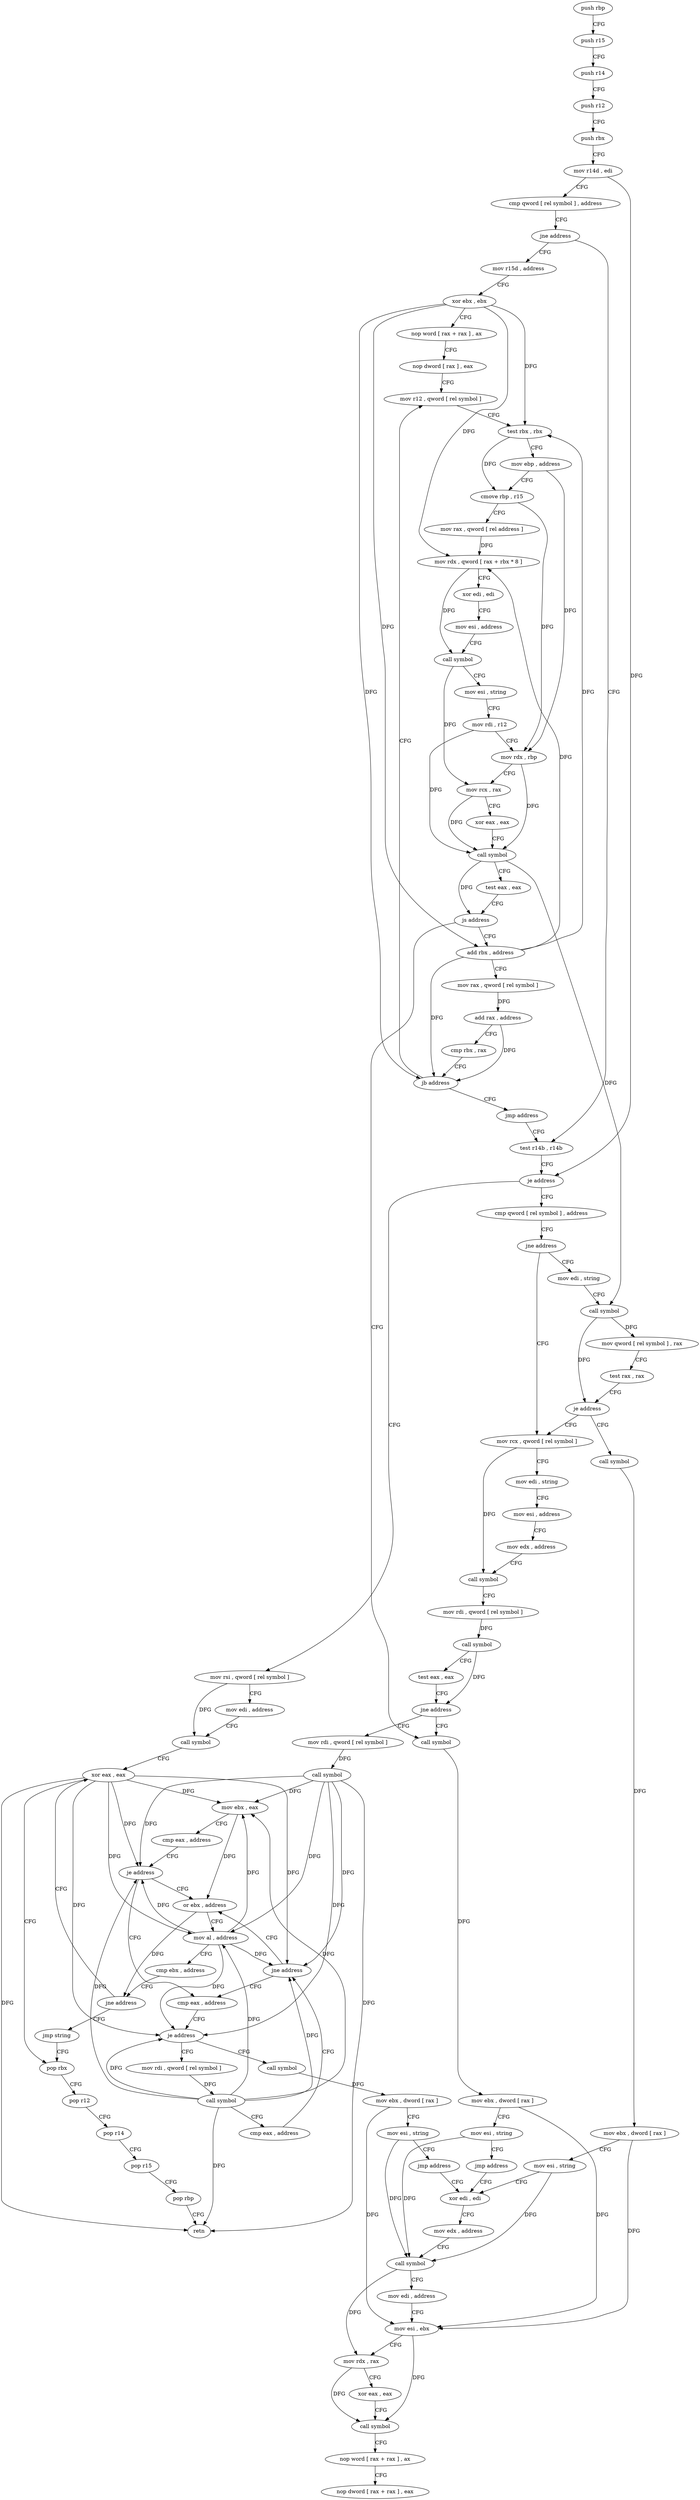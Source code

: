 digraph "func" {
"4210224" [label = "push rbp" ]
"4210225" [label = "push r15" ]
"4210227" [label = "push r14" ]
"4210229" [label = "push r12" ]
"4210231" [label = "push rbx" ]
"4210232" [label = "mov r14d , edi" ]
"4210235" [label = "cmp qword [ rel symbol ] , address" ]
"4210243" [label = "jne address" ]
"4210426" [label = "mov r15d , address" ]
"4210249" [label = "test r14b , r14b" ]
"4210432" [label = "xor ebx , ebx" ]
"4210434" [label = "nop word [ rax + rax ] , ax" ]
"4210444" [label = "nop dword [ rax ] , eax" ]
"4210448" [label = "mov r12 , qword [ rel symbol ]" ]
"4210252" [label = "je address" ]
"4210398" [label = "mov rsi , qword [ rel symbol ]" ]
"4210258" [label = "cmp qword [ rel symbol ] , address" ]
"4210540" [label = "call symbol" ]
"4210545" [label = "mov ebx , dword [ rax ]" ]
"4210547" [label = "mov esi , string" ]
"4210552" [label = "jmp address" ]
"4210580" [label = "xor edi , edi" ]
"4210515" [label = "add rbx , address" ]
"4210519" [label = "mov rax , qword [ rel symbol ]" ]
"4210526" [label = "add rax , address" ]
"4210530" [label = "cmp rbx , rax" ]
"4210533" [label = "jb address" ]
"4210535" [label = "jmp address" ]
"4210405" [label = "mov edi , address" ]
"4210410" [label = "call symbol" ]
"4210415" [label = "xor eax , eax" ]
"4210266" [label = "jne address" ]
"4210294" [label = "mov rcx , qword [ rel symbol ]" ]
"4210268" [label = "mov edi , string" ]
"4210582" [label = "mov edx , address" ]
"4210587" [label = "call symbol" ]
"4210592" [label = "mov edi , address" ]
"4210597" [label = "mov esi , ebx" ]
"4210599" [label = "mov rdx , rax" ]
"4210602" [label = "xor eax , eax" ]
"4210604" [label = "call symbol" ]
"4210609" [label = "nop word [ rax + rax ] , ax" ]
"4210619" [label = "nop dword [ rax + rax ] , eax" ]
"4210455" [label = "test rbx , rbx" ]
"4210458" [label = "mov ebp , address" ]
"4210463" [label = "cmove rbp , r15" ]
"4210467" [label = "mov rax , qword [ rel address ]" ]
"4210474" [label = "mov rdx , qword [ rax + rbx * 8 ]" ]
"4210478" [label = "xor edi , edi" ]
"4210480" [label = "mov esi , address" ]
"4210485" [label = "call symbol" ]
"4210490" [label = "mov esi , string" ]
"4210495" [label = "mov rdi , r12" ]
"4210498" [label = "mov rdx , rbp" ]
"4210501" [label = "mov rcx , rax" ]
"4210504" [label = "xor eax , eax" ]
"4210506" [label = "call symbol" ]
"4210511" [label = "test eax , eax" ]
"4210513" [label = "js address" ]
"4210301" [label = "mov edi , string" ]
"4210306" [label = "mov esi , address" ]
"4210311" [label = "mov edx , address" ]
"4210316" [label = "call symbol" ]
"4210321" [label = "mov rdi , qword [ rel symbol ]" ]
"4210328" [label = "call symbol" ]
"4210333" [label = "test eax , eax" ]
"4210335" [label = "jne address" ]
"4210341" [label = "mov rdi , qword [ rel symbol ]" ]
"4210273" [label = "call symbol" ]
"4210278" [label = "mov qword [ rel symbol ] , rax" ]
"4210285" [label = "test rax , rax" ]
"4210288" [label = "je address" ]
"4210568" [label = "call symbol" ]
"4210348" [label = "call symbol" ]
"4210353" [label = "mov ebx , eax" ]
"4210355" [label = "cmp eax , address" ]
"4210358" [label = "je address" ]
"4210386" [label = "or ebx , address" ]
"4210360" [label = "cmp eax , address" ]
"4210573" [label = "mov ebx , dword [ rax ]" ]
"4210575" [label = "mov esi , string" ]
"4210389" [label = "mov al , address" ]
"4210391" [label = "cmp ebx , address" ]
"4210394" [label = "jne address" ]
"4210396" [label = "jmp string" ]
"4210363" [label = "je address" ]
"4210554" [label = "call symbol" ]
"4210369" [label = "mov rdi , qword [ rel symbol ]" ]
"4210417" [label = "pop rbx" ]
"4210559" [label = "mov ebx , dword [ rax ]" ]
"4210561" [label = "mov esi , string" ]
"4210566" [label = "jmp address" ]
"4210376" [label = "call symbol" ]
"4210381" [label = "cmp eax , address" ]
"4210384" [label = "jne address" ]
"4210418" [label = "pop r12" ]
"4210420" [label = "pop r14" ]
"4210422" [label = "pop r15" ]
"4210424" [label = "pop rbp" ]
"4210425" [label = "retn" ]
"4210224" -> "4210225" [ label = "CFG" ]
"4210225" -> "4210227" [ label = "CFG" ]
"4210227" -> "4210229" [ label = "CFG" ]
"4210229" -> "4210231" [ label = "CFG" ]
"4210231" -> "4210232" [ label = "CFG" ]
"4210232" -> "4210235" [ label = "CFG" ]
"4210232" -> "4210252" [ label = "DFG" ]
"4210235" -> "4210243" [ label = "CFG" ]
"4210243" -> "4210426" [ label = "CFG" ]
"4210243" -> "4210249" [ label = "CFG" ]
"4210426" -> "4210432" [ label = "CFG" ]
"4210249" -> "4210252" [ label = "CFG" ]
"4210432" -> "4210434" [ label = "CFG" ]
"4210432" -> "4210455" [ label = "DFG" ]
"4210432" -> "4210474" [ label = "DFG" ]
"4210432" -> "4210515" [ label = "DFG" ]
"4210432" -> "4210533" [ label = "DFG" ]
"4210434" -> "4210444" [ label = "CFG" ]
"4210444" -> "4210448" [ label = "CFG" ]
"4210448" -> "4210455" [ label = "CFG" ]
"4210252" -> "4210398" [ label = "CFG" ]
"4210252" -> "4210258" [ label = "CFG" ]
"4210398" -> "4210405" [ label = "CFG" ]
"4210398" -> "4210410" [ label = "DFG" ]
"4210258" -> "4210266" [ label = "CFG" ]
"4210540" -> "4210545" [ label = "DFG" ]
"4210545" -> "4210547" [ label = "CFG" ]
"4210545" -> "4210597" [ label = "DFG" ]
"4210547" -> "4210552" [ label = "CFG" ]
"4210547" -> "4210587" [ label = "DFG" ]
"4210552" -> "4210580" [ label = "CFG" ]
"4210580" -> "4210582" [ label = "CFG" ]
"4210515" -> "4210519" [ label = "CFG" ]
"4210515" -> "4210455" [ label = "DFG" ]
"4210515" -> "4210474" [ label = "DFG" ]
"4210515" -> "4210533" [ label = "DFG" ]
"4210519" -> "4210526" [ label = "DFG" ]
"4210526" -> "4210530" [ label = "CFG" ]
"4210526" -> "4210533" [ label = "DFG" ]
"4210530" -> "4210533" [ label = "CFG" ]
"4210533" -> "4210448" [ label = "CFG" ]
"4210533" -> "4210535" [ label = "CFG" ]
"4210535" -> "4210249" [ label = "CFG" ]
"4210405" -> "4210410" [ label = "CFG" ]
"4210410" -> "4210415" [ label = "CFG" ]
"4210415" -> "4210417" [ label = "CFG" ]
"4210415" -> "4210425" [ label = "DFG" ]
"4210415" -> "4210353" [ label = "DFG" ]
"4210415" -> "4210358" [ label = "DFG" ]
"4210415" -> "4210389" [ label = "DFG" ]
"4210415" -> "4210363" [ label = "DFG" ]
"4210415" -> "4210384" [ label = "DFG" ]
"4210266" -> "4210294" [ label = "CFG" ]
"4210266" -> "4210268" [ label = "CFG" ]
"4210294" -> "4210301" [ label = "CFG" ]
"4210294" -> "4210316" [ label = "DFG" ]
"4210268" -> "4210273" [ label = "CFG" ]
"4210582" -> "4210587" [ label = "CFG" ]
"4210587" -> "4210592" [ label = "CFG" ]
"4210587" -> "4210599" [ label = "DFG" ]
"4210592" -> "4210597" [ label = "CFG" ]
"4210597" -> "4210599" [ label = "CFG" ]
"4210597" -> "4210604" [ label = "DFG" ]
"4210599" -> "4210602" [ label = "CFG" ]
"4210599" -> "4210604" [ label = "DFG" ]
"4210602" -> "4210604" [ label = "CFG" ]
"4210604" -> "4210609" [ label = "CFG" ]
"4210609" -> "4210619" [ label = "CFG" ]
"4210455" -> "4210458" [ label = "CFG" ]
"4210455" -> "4210463" [ label = "DFG" ]
"4210458" -> "4210463" [ label = "CFG" ]
"4210458" -> "4210498" [ label = "DFG" ]
"4210463" -> "4210467" [ label = "CFG" ]
"4210463" -> "4210498" [ label = "DFG" ]
"4210467" -> "4210474" [ label = "DFG" ]
"4210474" -> "4210478" [ label = "CFG" ]
"4210474" -> "4210485" [ label = "DFG" ]
"4210478" -> "4210480" [ label = "CFG" ]
"4210480" -> "4210485" [ label = "CFG" ]
"4210485" -> "4210490" [ label = "CFG" ]
"4210485" -> "4210501" [ label = "DFG" ]
"4210490" -> "4210495" [ label = "CFG" ]
"4210495" -> "4210498" [ label = "CFG" ]
"4210495" -> "4210506" [ label = "DFG" ]
"4210498" -> "4210501" [ label = "CFG" ]
"4210498" -> "4210506" [ label = "DFG" ]
"4210501" -> "4210504" [ label = "CFG" ]
"4210501" -> "4210506" [ label = "DFG" ]
"4210504" -> "4210506" [ label = "CFG" ]
"4210506" -> "4210511" [ label = "CFG" ]
"4210506" -> "4210513" [ label = "DFG" ]
"4210506" -> "4210273" [ label = "DFG" ]
"4210511" -> "4210513" [ label = "CFG" ]
"4210513" -> "4210540" [ label = "CFG" ]
"4210513" -> "4210515" [ label = "CFG" ]
"4210301" -> "4210306" [ label = "CFG" ]
"4210306" -> "4210311" [ label = "CFG" ]
"4210311" -> "4210316" [ label = "CFG" ]
"4210316" -> "4210321" [ label = "CFG" ]
"4210321" -> "4210328" [ label = "DFG" ]
"4210328" -> "4210333" [ label = "CFG" ]
"4210328" -> "4210335" [ label = "DFG" ]
"4210333" -> "4210335" [ label = "CFG" ]
"4210335" -> "4210540" [ label = "CFG" ]
"4210335" -> "4210341" [ label = "CFG" ]
"4210341" -> "4210348" [ label = "DFG" ]
"4210273" -> "4210278" [ label = "DFG" ]
"4210273" -> "4210288" [ label = "DFG" ]
"4210278" -> "4210285" [ label = "CFG" ]
"4210285" -> "4210288" [ label = "CFG" ]
"4210288" -> "4210568" [ label = "CFG" ]
"4210288" -> "4210294" [ label = "CFG" ]
"4210568" -> "4210573" [ label = "DFG" ]
"4210348" -> "4210353" [ label = "DFG" ]
"4210348" -> "4210425" [ label = "DFG" ]
"4210348" -> "4210358" [ label = "DFG" ]
"4210348" -> "4210389" [ label = "DFG" ]
"4210348" -> "4210363" [ label = "DFG" ]
"4210348" -> "4210384" [ label = "DFG" ]
"4210353" -> "4210355" [ label = "CFG" ]
"4210353" -> "4210386" [ label = "DFG" ]
"4210355" -> "4210358" [ label = "CFG" ]
"4210358" -> "4210386" [ label = "CFG" ]
"4210358" -> "4210360" [ label = "CFG" ]
"4210386" -> "4210389" [ label = "CFG" ]
"4210386" -> "4210394" [ label = "DFG" ]
"4210360" -> "4210363" [ label = "CFG" ]
"4210573" -> "4210575" [ label = "CFG" ]
"4210573" -> "4210597" [ label = "DFG" ]
"4210575" -> "4210580" [ label = "CFG" ]
"4210575" -> "4210587" [ label = "DFG" ]
"4210389" -> "4210391" [ label = "CFG" ]
"4210389" -> "4210353" [ label = "DFG" ]
"4210389" -> "4210358" [ label = "DFG" ]
"4210389" -> "4210363" [ label = "DFG" ]
"4210389" -> "4210384" [ label = "DFG" ]
"4210391" -> "4210394" [ label = "CFG" ]
"4210394" -> "4210415" [ label = "CFG" ]
"4210394" -> "4210396" [ label = "CFG" ]
"4210396" -> "4210417" [ label = "CFG" ]
"4210363" -> "4210554" [ label = "CFG" ]
"4210363" -> "4210369" [ label = "CFG" ]
"4210554" -> "4210559" [ label = "DFG" ]
"4210369" -> "4210376" [ label = "DFG" ]
"4210417" -> "4210418" [ label = "CFG" ]
"4210559" -> "4210561" [ label = "CFG" ]
"4210559" -> "4210597" [ label = "DFG" ]
"4210561" -> "4210566" [ label = "CFG" ]
"4210561" -> "4210587" [ label = "DFG" ]
"4210566" -> "4210580" [ label = "CFG" ]
"4210376" -> "4210381" [ label = "CFG" ]
"4210376" -> "4210353" [ label = "DFG" ]
"4210376" -> "4210358" [ label = "DFG" ]
"4210376" -> "4210389" [ label = "DFG" ]
"4210376" -> "4210363" [ label = "DFG" ]
"4210376" -> "4210425" [ label = "DFG" ]
"4210376" -> "4210384" [ label = "DFG" ]
"4210381" -> "4210384" [ label = "CFG" ]
"4210384" -> "4210360" [ label = "CFG" ]
"4210384" -> "4210386" [ label = "CFG" ]
"4210418" -> "4210420" [ label = "CFG" ]
"4210420" -> "4210422" [ label = "CFG" ]
"4210422" -> "4210424" [ label = "CFG" ]
"4210424" -> "4210425" [ label = "CFG" ]
}
